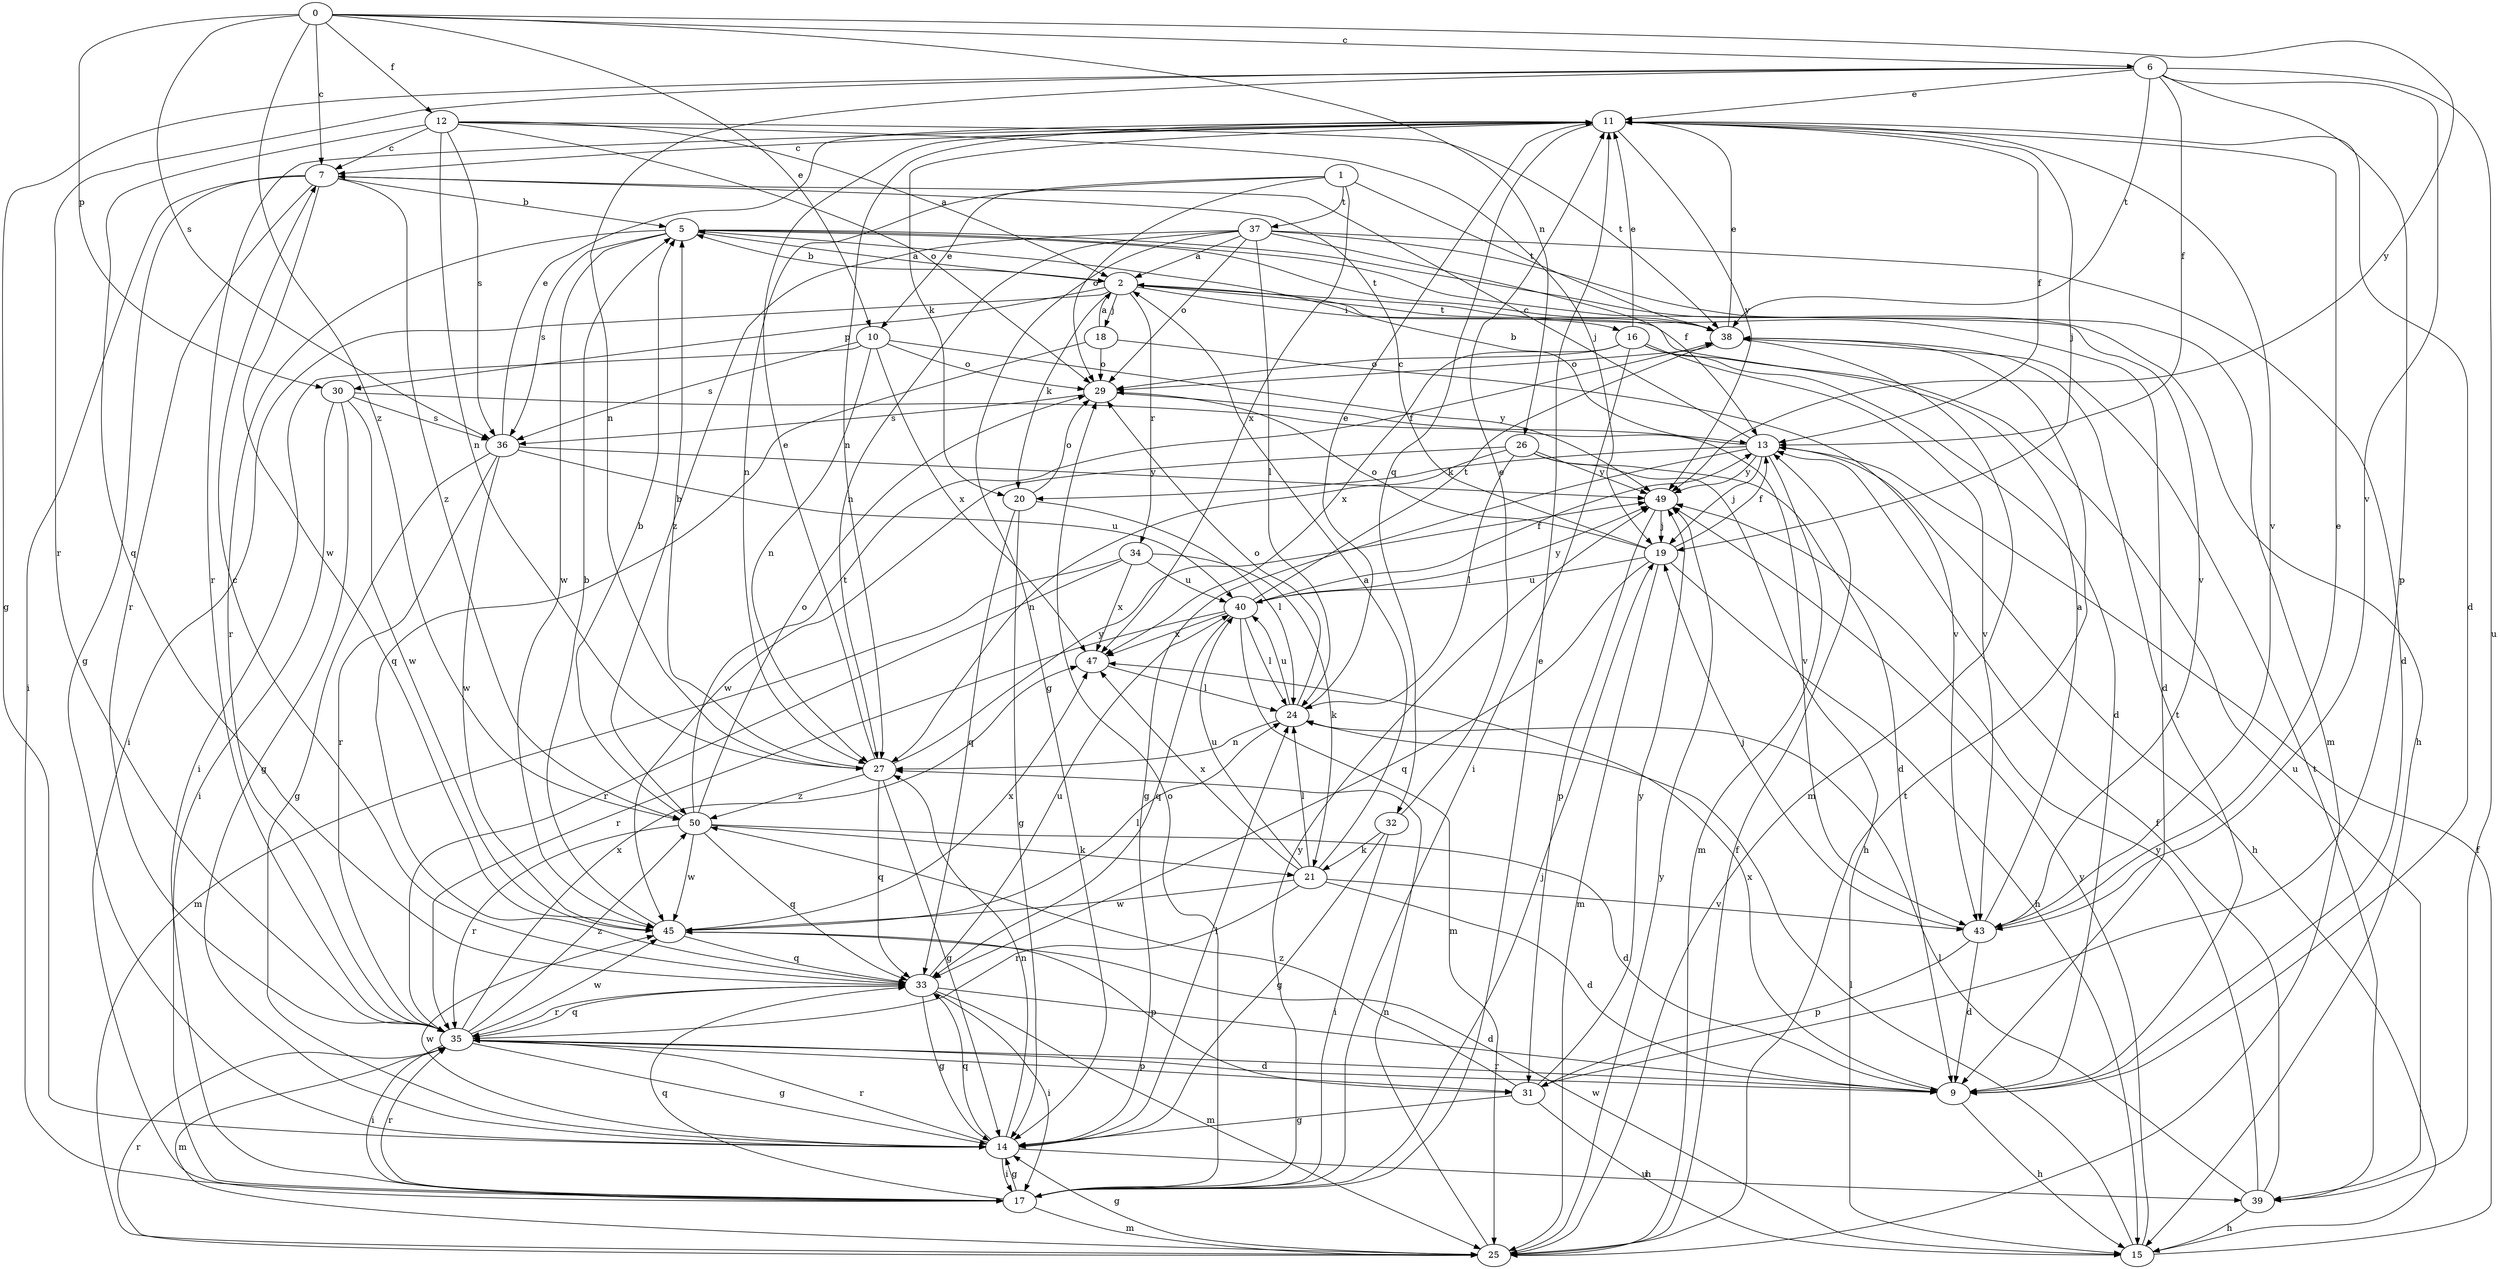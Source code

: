 strict digraph  {
0;
1;
2;
5;
6;
7;
9;
10;
11;
12;
13;
14;
15;
16;
17;
18;
19;
20;
21;
24;
25;
26;
27;
29;
30;
31;
32;
33;
34;
35;
36;
37;
38;
39;
40;
43;
45;
47;
49;
50;
0 -> 6  [label=c];
0 -> 7  [label=c];
0 -> 10  [label=e];
0 -> 12  [label=f];
0 -> 26  [label=n];
0 -> 30  [label=p];
0 -> 36  [label=s];
0 -> 49  [label=y];
0 -> 50  [label=z];
1 -> 10  [label=e];
1 -> 27  [label=n];
1 -> 29  [label=o];
1 -> 37  [label=t];
1 -> 38  [label=t];
1 -> 47  [label=x];
2 -> 5  [label=b];
2 -> 9  [label=d];
2 -> 16  [label=i];
2 -> 17  [label=i];
2 -> 18  [label=j];
2 -> 20  [label=k];
2 -> 30  [label=p];
2 -> 34  [label=r];
2 -> 38  [label=t];
5 -> 2  [label=a];
5 -> 15  [label=h];
5 -> 35  [label=r];
5 -> 36  [label=s];
5 -> 38  [label=t];
5 -> 43  [label=v];
5 -> 45  [label=w];
6 -> 11  [label=e];
6 -> 13  [label=f];
6 -> 14  [label=g];
6 -> 27  [label=n];
6 -> 31  [label=p];
6 -> 35  [label=r];
6 -> 38  [label=t];
6 -> 39  [label=u];
6 -> 43  [label=v];
7 -> 5  [label=b];
7 -> 14  [label=g];
7 -> 17  [label=i];
7 -> 35  [label=r];
7 -> 45  [label=w];
7 -> 50  [label=z];
9 -> 15  [label=h];
9 -> 35  [label=r];
9 -> 38  [label=t];
9 -> 47  [label=x];
10 -> 17  [label=i];
10 -> 27  [label=n];
10 -> 29  [label=o];
10 -> 36  [label=s];
10 -> 47  [label=x];
10 -> 49  [label=y];
11 -> 7  [label=c];
11 -> 9  [label=d];
11 -> 13  [label=f];
11 -> 19  [label=j];
11 -> 20  [label=k];
11 -> 27  [label=n];
11 -> 32  [label=q];
11 -> 35  [label=r];
11 -> 43  [label=v];
11 -> 49  [label=y];
12 -> 2  [label=a];
12 -> 7  [label=c];
12 -> 19  [label=j];
12 -> 27  [label=n];
12 -> 29  [label=o];
12 -> 33  [label=q];
12 -> 36  [label=s];
12 -> 38  [label=t];
13 -> 5  [label=b];
13 -> 7  [label=c];
13 -> 14  [label=g];
13 -> 15  [label=h];
13 -> 19  [label=j];
13 -> 20  [label=k];
13 -> 25  [label=m];
13 -> 49  [label=y];
14 -> 17  [label=i];
14 -> 24  [label=l];
14 -> 27  [label=n];
14 -> 33  [label=q];
14 -> 35  [label=r];
14 -> 39  [label=u];
14 -> 45  [label=w];
15 -> 13  [label=f];
15 -> 24  [label=l];
15 -> 45  [label=w];
15 -> 49  [label=y];
16 -> 9  [label=d];
16 -> 11  [label=e];
16 -> 17  [label=i];
16 -> 29  [label=o];
16 -> 39  [label=u];
16 -> 43  [label=v];
16 -> 47  [label=x];
17 -> 11  [label=e];
17 -> 14  [label=g];
17 -> 19  [label=j];
17 -> 25  [label=m];
17 -> 29  [label=o];
17 -> 33  [label=q];
17 -> 35  [label=r];
17 -> 49  [label=y];
18 -> 2  [label=a];
18 -> 29  [label=o];
18 -> 33  [label=q];
18 -> 43  [label=v];
19 -> 7  [label=c];
19 -> 13  [label=f];
19 -> 15  [label=h];
19 -> 25  [label=m];
19 -> 29  [label=o];
19 -> 33  [label=q];
19 -> 40  [label=u];
20 -> 14  [label=g];
20 -> 24  [label=l];
20 -> 29  [label=o];
20 -> 33  [label=q];
21 -> 2  [label=a];
21 -> 9  [label=d];
21 -> 24  [label=l];
21 -> 35  [label=r];
21 -> 40  [label=u];
21 -> 43  [label=v];
21 -> 45  [label=w];
21 -> 47  [label=x];
24 -> 11  [label=e];
24 -> 27  [label=n];
24 -> 29  [label=o];
24 -> 40  [label=u];
25 -> 13  [label=f];
25 -> 14  [label=g];
25 -> 27  [label=n];
25 -> 35  [label=r];
25 -> 38  [label=t];
25 -> 49  [label=y];
26 -> 9  [label=d];
26 -> 15  [label=h];
26 -> 24  [label=l];
26 -> 27  [label=n];
26 -> 45  [label=w];
26 -> 49  [label=y];
27 -> 5  [label=b];
27 -> 11  [label=e];
27 -> 14  [label=g];
27 -> 33  [label=q];
27 -> 49  [label=y];
27 -> 50  [label=z];
29 -> 13  [label=f];
29 -> 36  [label=s];
30 -> 14  [label=g];
30 -> 17  [label=i];
30 -> 36  [label=s];
30 -> 43  [label=v];
30 -> 45  [label=w];
31 -> 14  [label=g];
31 -> 15  [label=h];
31 -> 49  [label=y];
31 -> 50  [label=z];
32 -> 11  [label=e];
32 -> 14  [label=g];
32 -> 17  [label=i];
32 -> 21  [label=k];
33 -> 7  [label=c];
33 -> 9  [label=d];
33 -> 14  [label=g];
33 -> 17  [label=i];
33 -> 25  [label=m];
33 -> 35  [label=r];
33 -> 40  [label=u];
34 -> 21  [label=k];
34 -> 25  [label=m];
34 -> 35  [label=r];
34 -> 40  [label=u];
34 -> 47  [label=x];
35 -> 9  [label=d];
35 -> 14  [label=g];
35 -> 17  [label=i];
35 -> 25  [label=m];
35 -> 31  [label=p];
35 -> 33  [label=q];
35 -> 45  [label=w];
35 -> 47  [label=x];
35 -> 50  [label=z];
36 -> 11  [label=e];
36 -> 14  [label=g];
36 -> 35  [label=r];
36 -> 40  [label=u];
36 -> 45  [label=w];
36 -> 49  [label=y];
37 -> 2  [label=a];
37 -> 9  [label=d];
37 -> 13  [label=f];
37 -> 14  [label=g];
37 -> 24  [label=l];
37 -> 25  [label=m];
37 -> 27  [label=n];
37 -> 29  [label=o];
37 -> 50  [label=z];
38 -> 11  [label=e];
38 -> 25  [label=m];
38 -> 29  [label=o];
39 -> 13  [label=f];
39 -> 15  [label=h];
39 -> 24  [label=l];
39 -> 38  [label=t];
39 -> 49  [label=y];
40 -> 13  [label=f];
40 -> 24  [label=l];
40 -> 25  [label=m];
40 -> 33  [label=q];
40 -> 35  [label=r];
40 -> 38  [label=t];
40 -> 47  [label=x];
40 -> 49  [label=y];
43 -> 2  [label=a];
43 -> 9  [label=d];
43 -> 11  [label=e];
43 -> 19  [label=j];
43 -> 31  [label=p];
45 -> 5  [label=b];
45 -> 24  [label=l];
45 -> 31  [label=p];
45 -> 33  [label=q];
45 -> 47  [label=x];
47 -> 24  [label=l];
49 -> 19  [label=j];
49 -> 31  [label=p];
50 -> 5  [label=b];
50 -> 9  [label=d];
50 -> 21  [label=k];
50 -> 29  [label=o];
50 -> 33  [label=q];
50 -> 35  [label=r];
50 -> 38  [label=t];
50 -> 45  [label=w];
}
